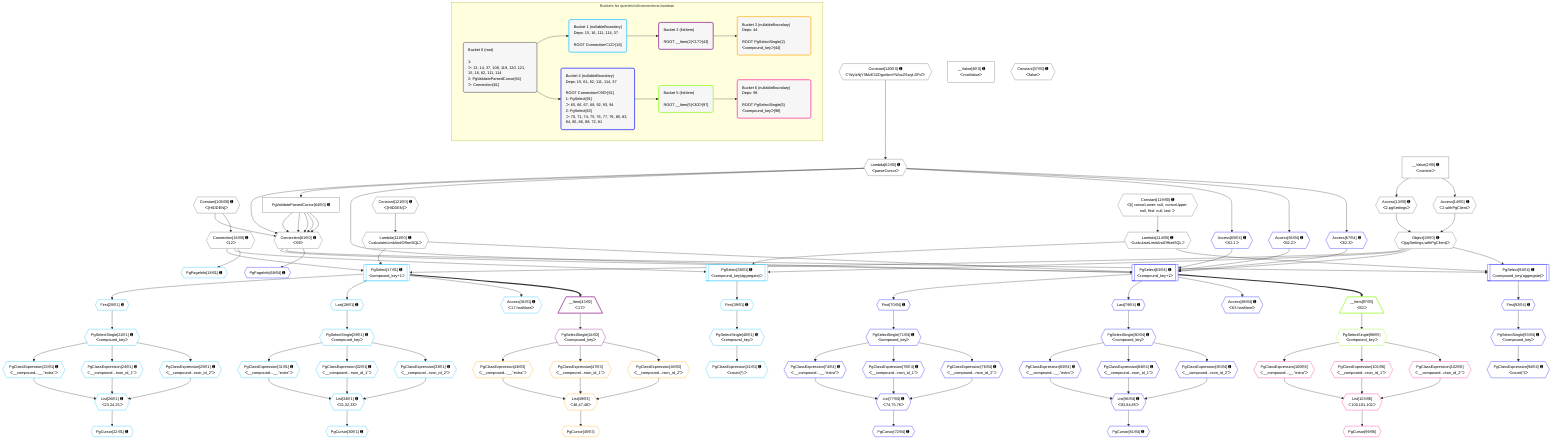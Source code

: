 %%{init: {'themeVariables': { 'fontSize': '12px'}}}%%
graph TD
    classDef path fill:#eee,stroke:#000,color:#000
    classDef plan fill:#fff,stroke-width:1px,color:#000
    classDef itemplan fill:#fff,stroke-width:2px,color:#000
    classDef unbatchedplan fill:#dff,stroke-width:1px,color:#000
    classDef sideeffectplan fill:#fcc,stroke-width:2px,color:#000
    classDef bucket fill:#f6f6f6,color:#000,stroke-width:2px,text-align:left


    %% plan dependencies
    Connection61{{"Connection[61∈0] ➊<br />ᐸ59ᐳ"}}:::plan
    Constant108{{"Constant[108∈0] ➊<br />ᐸ[HIDDEN]ᐳ"}}:::plan
    Lambda62{{"Lambda[62∈0] ➊<br />ᐸparseCursorᐳ"}}:::plan
    PgValidateParsedCursor64["PgValidateParsedCursor[64∈0] ➊"]:::plan
    Constant108 & Lambda62 & PgValidateParsedCursor64 & PgValidateParsedCursor64 & PgValidateParsedCursor64 & PgValidateParsedCursor64 & PgValidateParsedCursor64 --> Connection61
    Object15{{"Object[15∈0] ➊<br />ᐸ{pgSettings,withPgClient}ᐳ"}}:::plan
    Access13{{"Access[13∈0] ➊<br />ᐸ2.pgSettingsᐳ"}}:::plan
    Access14{{"Access[14∈0] ➊<br />ᐸ2.withPgClientᐳ"}}:::plan
    Access13 & Access14 --> Object15
    __Value2["__Value[2∈0] ➊<br />ᐸcontextᐳ"]:::plan
    __Value2 --> Access13
    __Value2 --> Access14
    Connection16{{"Connection[16∈0] ➊<br />ᐸ12ᐳ"}}:::plan
    Constant108 --> Connection16
    Constant120{{"Constant[120∈0] ➊<br />ᐸ'WyIzNjY0MzE3ZDgwIixmYWxzZSwyLDFd'ᐳ"}}:::plan
    Constant120 --> Lambda62
    Lambda62 --> PgValidateParsedCursor64
    Lambda111{{"Lambda[111∈0] ➊<br />ᐸcalculateLimitAndOffsetSQLᐳ"}}:::plan
    Constant121{{"Constant[121∈0] ➊<br />ᐸ[HIDDEN]ᐳ"}}:::plan
    Constant121 --> Lambda111
    Lambda114{{"Lambda[114∈0] ➊<br />ᐸcalculateLimitAndOffsetSQLᐳ"}}:::plan
    Constant119{{"Constant[119∈0] ➊<br />ᐸ§{ cursorLower: null, cursorUpper: null, first: null, last: ᐳ"}}:::plan
    Constant119 --> Lambda114
    __Value4["__Value[4∈0] ➊<br />ᐸrootValueᐳ"]:::plan
    Constant37{{"Constant[37∈0] ➊<br />ᐸfalseᐳ"}}:::plan
    PgSelect17[["PgSelect[17∈1] ➊<br />ᐸcompound_key+1ᐳ"]]:::plan
    Object15 & Connection16 & Lambda111 --> PgSelect17
    List26{{"List[26∈1] ➊<br />ᐸ23,24,25ᐳ"}}:::plan
    PgClassExpression23{{"PgClassExpression[23∈1] ➊<br />ᐸ__compound...__.”extra”ᐳ"}}:::plan
    PgClassExpression24{{"PgClassExpression[24∈1] ➊<br />ᐸ__compound...rson_id_1”ᐳ"}}:::plan
    PgClassExpression25{{"PgClassExpression[25∈1] ➊<br />ᐸ__compound...rson_id_2”ᐳ"}}:::plan
    PgClassExpression23 & PgClassExpression24 & PgClassExpression25 --> List26
    List34{{"List[34∈1] ➊<br />ᐸ31,32,33ᐳ"}}:::plan
    PgClassExpression31{{"PgClassExpression[31∈1] ➊<br />ᐸ__compound...__.”extra”ᐳ"}}:::plan
    PgClassExpression32{{"PgClassExpression[32∈1] ➊<br />ᐸ__compound...rson_id_1”ᐳ"}}:::plan
    PgClassExpression33{{"PgClassExpression[33∈1] ➊<br />ᐸ__compound...rson_id_2”ᐳ"}}:::plan
    PgClassExpression31 & PgClassExpression32 & PgClassExpression33 --> List34
    PgSelect38[["PgSelect[38∈1] ➊<br />ᐸcompound_key(aggregate)ᐳ"]]:::plan
    Object15 & Connection16 & Lambda114 --> PgSelect38
    PgPageInfo18{{"PgPageInfo[18∈1] ➊"}}:::plan
    Connection16 --> PgPageInfo18
    First20{{"First[20∈1] ➊"}}:::plan
    PgSelect17 --> First20
    PgSelectSingle21{{"PgSelectSingle[21∈1] ➊<br />ᐸcompound_keyᐳ"}}:::plan
    First20 --> PgSelectSingle21
    PgCursor22{{"PgCursor[22∈1] ➊"}}:::plan
    List26 --> PgCursor22
    PgSelectSingle21 --> PgClassExpression23
    PgSelectSingle21 --> PgClassExpression24
    PgSelectSingle21 --> PgClassExpression25
    Last28{{"Last[28∈1] ➊"}}:::plan
    PgSelect17 --> Last28
    PgSelectSingle29{{"PgSelectSingle[29∈1] ➊<br />ᐸcompound_keyᐳ"}}:::plan
    Last28 --> PgSelectSingle29
    PgCursor30{{"PgCursor[30∈1] ➊"}}:::plan
    List34 --> PgCursor30
    PgSelectSingle29 --> PgClassExpression31
    PgSelectSingle29 --> PgClassExpression32
    PgSelectSingle29 --> PgClassExpression33
    Access36{{"Access[36∈1] ➊<br />ᐸ17.hasMoreᐳ"}}:::plan
    PgSelect17 --> Access36
    First39{{"First[39∈1] ➊"}}:::plan
    PgSelect38 --> First39
    PgSelectSingle40{{"PgSelectSingle[40∈1] ➊<br />ᐸcompound_keyᐳ"}}:::plan
    First39 --> PgSelectSingle40
    PgClassExpression41{{"PgClassExpression[41∈1] ➊<br />ᐸcount(*)ᐳ"}}:::plan
    PgSelectSingle40 --> PgClassExpression41
    __Item43[/"__Item[43∈2]<br />ᐸ17ᐳ"\]:::itemplan
    PgSelect17 ==> __Item43
    PgSelectSingle44{{"PgSelectSingle[44∈2]<br />ᐸcompound_keyᐳ"}}:::plan
    __Item43 --> PgSelectSingle44
    List49{{"List[49∈3]<br />ᐸ46,47,48ᐳ"}}:::plan
    PgClassExpression46{{"PgClassExpression[46∈3]<br />ᐸ__compound...__.”extra”ᐳ"}}:::plan
    PgClassExpression47{{"PgClassExpression[47∈3]<br />ᐸ__compound...rson_id_1”ᐳ"}}:::plan
    PgClassExpression48{{"PgClassExpression[48∈3]<br />ᐸ__compound...rson_id_2”ᐳ"}}:::plan
    PgClassExpression46 & PgClassExpression47 & PgClassExpression48 --> List49
    PgCursor45{{"PgCursor[45∈3]"}}:::plan
    List49 --> PgCursor45
    PgSelectSingle44 --> PgClassExpression46
    PgSelectSingle44 --> PgClassExpression47
    PgSelectSingle44 --> PgClassExpression48
    PgSelect63[["PgSelect[63∈4] ➊<br />ᐸcompound_key+1ᐳ"]]:::plan
    Access65{{"Access[65∈4] ➊<br />ᐸ62.1ᐳ"}}:::plan
    Access66{{"Access[66∈4] ➊<br />ᐸ62.2ᐳ"}}:::plan
    Access67{{"Access[67∈4] ➊<br />ᐸ62.3ᐳ"}}:::plan
    Object15 & Connection61 & Lambda62 & Access65 & Access66 & Access67 & Lambda111 --> PgSelect63
    List77{{"List[77∈4] ➊<br />ᐸ74,75,76ᐳ"}}:::plan
    PgClassExpression74{{"PgClassExpression[74∈4] ➊<br />ᐸ__compound...__.”extra”ᐳ"}}:::plan
    PgClassExpression75{{"PgClassExpression[75∈4] ➊<br />ᐸ__compound...rson_id_1”ᐳ"}}:::plan
    PgClassExpression76{{"PgClassExpression[76∈4] ➊<br />ᐸ__compound...rson_id_2”ᐳ"}}:::plan
    PgClassExpression74 & PgClassExpression75 & PgClassExpression76 --> List77
    List86{{"List[86∈4] ➊<br />ᐸ83,84,85ᐳ"}}:::plan
    PgClassExpression83{{"PgClassExpression[83∈4] ➊<br />ᐸ__compound...__.”extra”ᐳ"}}:::plan
    PgClassExpression84{{"PgClassExpression[84∈4] ➊<br />ᐸ__compound...rson_id_1”ᐳ"}}:::plan
    PgClassExpression85{{"PgClassExpression[85∈4] ➊<br />ᐸ__compound...rson_id_2”ᐳ"}}:::plan
    PgClassExpression83 & PgClassExpression84 & PgClassExpression85 --> List86
    PgSelect91[["PgSelect[91∈4] ➊<br />ᐸcompound_key(aggregate)ᐳ"]]:::plan
    Object15 & Connection61 & Lambda114 --> PgSelect91
    Lambda62 --> Access65
    Lambda62 --> Access66
    Lambda62 --> Access67
    PgPageInfo68{{"PgPageInfo[68∈4] ➊"}}:::plan
    Connection61 --> PgPageInfo68
    First70{{"First[70∈4] ➊"}}:::plan
    PgSelect63 --> First70
    PgSelectSingle71{{"PgSelectSingle[71∈4] ➊<br />ᐸcompound_keyᐳ"}}:::plan
    First70 --> PgSelectSingle71
    PgCursor72{{"PgCursor[72∈4] ➊"}}:::plan
    List77 --> PgCursor72
    PgSelectSingle71 --> PgClassExpression74
    PgSelectSingle71 --> PgClassExpression75
    PgSelectSingle71 --> PgClassExpression76
    Last79{{"Last[79∈4] ➊"}}:::plan
    PgSelect63 --> Last79
    PgSelectSingle80{{"PgSelectSingle[80∈4] ➊<br />ᐸcompound_keyᐳ"}}:::plan
    Last79 --> PgSelectSingle80
    PgCursor81{{"PgCursor[81∈4] ➊"}}:::plan
    List86 --> PgCursor81
    PgSelectSingle80 --> PgClassExpression83
    PgSelectSingle80 --> PgClassExpression84
    PgSelectSingle80 --> PgClassExpression85
    Access88{{"Access[88∈4] ➊<br />ᐸ63.hasMoreᐳ"}}:::plan
    PgSelect63 --> Access88
    First92{{"First[92∈4] ➊"}}:::plan
    PgSelect91 --> First92
    PgSelectSingle93{{"PgSelectSingle[93∈4] ➊<br />ᐸcompound_keyᐳ"}}:::plan
    First92 --> PgSelectSingle93
    PgClassExpression94{{"PgClassExpression[94∈4] ➊<br />ᐸcount(*)ᐳ"}}:::plan
    PgSelectSingle93 --> PgClassExpression94
    __Item97[/"__Item[97∈5]<br />ᐸ63ᐳ"\]:::itemplan
    PgSelect63 ==> __Item97
    PgSelectSingle98{{"PgSelectSingle[98∈5]<br />ᐸcompound_keyᐳ"}}:::plan
    __Item97 --> PgSelectSingle98
    List103{{"List[103∈6]<br />ᐸ100,101,102ᐳ"}}:::plan
    PgClassExpression100{{"PgClassExpression[100∈6]<br />ᐸ__compound...__.”extra”ᐳ"}}:::plan
    PgClassExpression101{{"PgClassExpression[101∈6]<br />ᐸ__compound...rson_id_1”ᐳ"}}:::plan
    PgClassExpression102{{"PgClassExpression[102∈6]<br />ᐸ__compound...rson_id_2”ᐳ"}}:::plan
    PgClassExpression100 & PgClassExpression101 & PgClassExpression102 --> List103
    PgCursor99{{"PgCursor[99∈6]"}}:::plan
    List103 --> PgCursor99
    PgSelectSingle98 --> PgClassExpression100
    PgSelectSingle98 --> PgClassExpression101
    PgSelectSingle98 --> PgClassExpression102

    %% define steps

    subgraph "Buckets for queries/v4/connections.boolean"
    Bucket0("Bucket 0 (root)<br /><br />1: <br />ᐳ: 13, 14, 37, 108, 119, 120, 121, 15, 16, 62, 111, 114<br />2: PgValidateParsedCursor[64]<br />ᐳ: Connection[61]"):::bucket
    classDef bucket0 stroke:#696969
    class Bucket0,__Value2,__Value4,Access13,Access14,Object15,Connection16,Constant37,Connection61,Lambda62,PgValidateParsedCursor64,Constant108,Lambda111,Lambda114,Constant119,Constant120,Constant121 bucket0
    Bucket1("Bucket 1 (nullableBoundary)<br />Deps: 15, 16, 111, 114, 37<br /><br />ROOT Connectionᐸ12ᐳ[16]"):::bucket
    classDef bucket1 stroke:#00bfff
    class Bucket1,PgSelect17,PgPageInfo18,First20,PgSelectSingle21,PgCursor22,PgClassExpression23,PgClassExpression24,PgClassExpression25,List26,Last28,PgSelectSingle29,PgCursor30,PgClassExpression31,PgClassExpression32,PgClassExpression33,List34,Access36,PgSelect38,First39,PgSelectSingle40,PgClassExpression41 bucket1
    Bucket2("Bucket 2 (listItem)<br /><br />ROOT __Item{2}ᐸ17ᐳ[43]"):::bucket
    classDef bucket2 stroke:#7f007f
    class Bucket2,__Item43,PgSelectSingle44 bucket2
    Bucket3("Bucket 3 (nullableBoundary)<br />Deps: 44<br /><br />ROOT PgSelectSingle{2}ᐸcompound_keyᐳ[44]"):::bucket
    classDef bucket3 stroke:#ffa500
    class Bucket3,PgCursor45,PgClassExpression46,PgClassExpression47,PgClassExpression48,List49 bucket3
    Bucket4("Bucket 4 (nullableBoundary)<br />Deps: 15, 61, 62, 111, 114, 37<br /><br />ROOT Connectionᐸ59ᐳ[61]<br />1: PgSelect[91]<br />ᐳ: 65, 66, 67, 68, 92, 93, 94<br />2: PgSelect[63]<br />ᐳ: 70, 71, 74, 75, 76, 77, 79, 80, 83, 84, 85, 86, 88, 72, 81"):::bucket
    classDef bucket4 stroke:#0000ff
    class Bucket4,PgSelect63,Access65,Access66,Access67,PgPageInfo68,First70,PgSelectSingle71,PgCursor72,PgClassExpression74,PgClassExpression75,PgClassExpression76,List77,Last79,PgSelectSingle80,PgCursor81,PgClassExpression83,PgClassExpression84,PgClassExpression85,List86,Access88,PgSelect91,First92,PgSelectSingle93,PgClassExpression94 bucket4
    Bucket5("Bucket 5 (listItem)<br /><br />ROOT __Item{5}ᐸ63ᐳ[97]"):::bucket
    classDef bucket5 stroke:#7fff00
    class Bucket5,__Item97,PgSelectSingle98 bucket5
    Bucket6("Bucket 6 (nullableBoundary)<br />Deps: 98<br /><br />ROOT PgSelectSingle{5}ᐸcompound_keyᐳ[98]"):::bucket
    classDef bucket6 stroke:#ff1493
    class Bucket6,PgCursor99,PgClassExpression100,PgClassExpression101,PgClassExpression102,List103 bucket6
    Bucket0 --> Bucket1 & Bucket4
    Bucket1 --> Bucket2
    Bucket2 --> Bucket3
    Bucket4 --> Bucket5
    Bucket5 --> Bucket6
    end